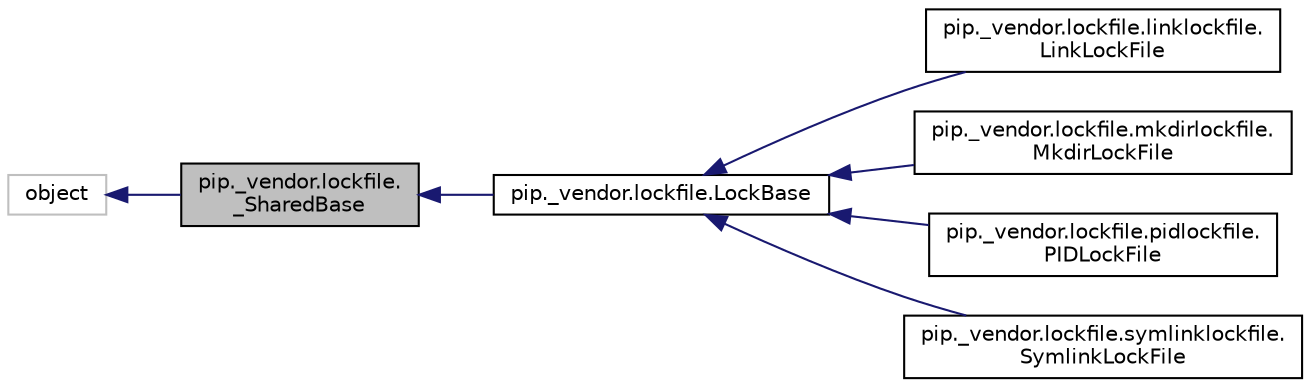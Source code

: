 digraph "pip._vendor.lockfile._SharedBase"
{
  edge [fontname="Helvetica",fontsize="10",labelfontname="Helvetica",labelfontsize="10"];
  node [fontname="Helvetica",fontsize="10",shape=record];
  rankdir="LR";
  Node0 [label="pip._vendor.lockfile.\l_SharedBase",height=0.2,width=0.4,color="black", fillcolor="grey75", style="filled", fontcolor="black"];
  Node1 -> Node0 [dir="back",color="midnightblue",fontsize="10",style="solid",fontname="Helvetica"];
  Node1 [label="object",height=0.2,width=0.4,color="grey75", fillcolor="white", style="filled"];
  Node0 -> Node2 [dir="back",color="midnightblue",fontsize="10",style="solid",fontname="Helvetica"];
  Node2 [label="pip._vendor.lockfile.LockBase",height=0.2,width=0.4,color="black", fillcolor="white", style="filled",URL="$classpip_1_1__vendor_1_1lockfile_1_1_lock_base.html"];
  Node2 -> Node3 [dir="back",color="midnightblue",fontsize="10",style="solid",fontname="Helvetica"];
  Node3 [label="pip._vendor.lockfile.linklockfile.\lLinkLockFile",height=0.2,width=0.4,color="black", fillcolor="white", style="filled",URL="$classpip_1_1__vendor_1_1lockfile_1_1linklockfile_1_1_link_lock_file.html"];
  Node2 -> Node4 [dir="back",color="midnightblue",fontsize="10",style="solid",fontname="Helvetica"];
  Node4 [label="pip._vendor.lockfile.mkdirlockfile.\lMkdirLockFile",height=0.2,width=0.4,color="black", fillcolor="white", style="filled",URL="$classpip_1_1__vendor_1_1lockfile_1_1mkdirlockfile_1_1_mkdir_lock_file.html"];
  Node2 -> Node5 [dir="back",color="midnightblue",fontsize="10",style="solid",fontname="Helvetica"];
  Node5 [label="pip._vendor.lockfile.pidlockfile.\lPIDLockFile",height=0.2,width=0.4,color="black", fillcolor="white", style="filled",URL="$classpip_1_1__vendor_1_1lockfile_1_1pidlockfile_1_1_p_i_d_lock_file.html"];
  Node2 -> Node6 [dir="back",color="midnightblue",fontsize="10",style="solid",fontname="Helvetica"];
  Node6 [label="pip._vendor.lockfile.symlinklockfile.\lSymlinkLockFile",height=0.2,width=0.4,color="black", fillcolor="white", style="filled",URL="$classpip_1_1__vendor_1_1lockfile_1_1symlinklockfile_1_1_symlink_lock_file.html"];
}
